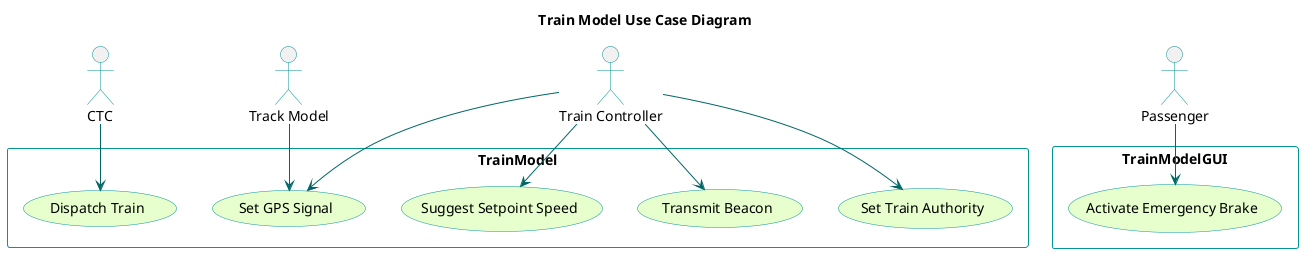 @startuml

title Train Model Use Case Diagram
'skinparam backgroundColor transparent'
skinparam usecaseBackgroundColor #e6ffcc
skinparam usecaseBorderColor 	#049595
skinparam actorBorderColor 	#049595
skinparam packageBorderCOlor  #049595
skinparam arrowColor #006666

:CTC: as ctc
:Passenger: as p
:Track Model: as tkm
:Train Controller: as tnc

rectangle TrainModelGUI{
	(Activate Emergency Brake)
}

rectangle TrainModel{
    (Dispatch Train)
    (Suggest Setpoint Speed)
    (Set Train Authority)
    (Set GPS Signal)
    (Transmit Beacon)
}
ctc --> (Dispatch Train)
p --> (Activate Emergency Brake)
tkm --> (Set GPS Signal)
tnc --> (Set GPS Signal)
tnc --> (Transmit Beacon)
tnc --> (Suggest Setpoint Speed)
tnc --> (Set Train Authority)

@enduml